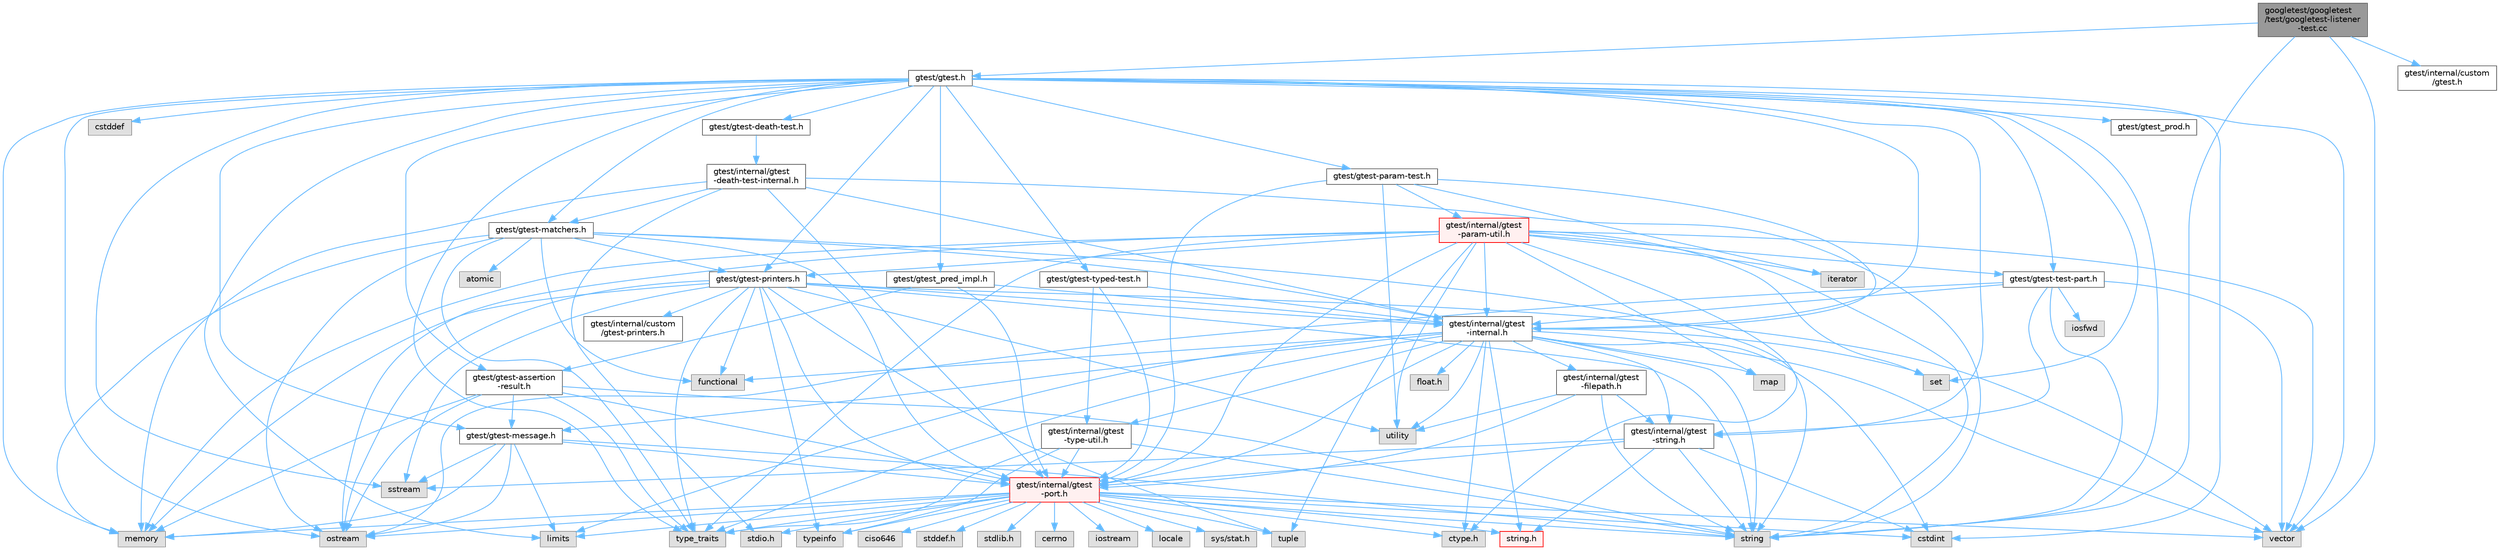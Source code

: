 digraph "googletest/googletest/test/googletest-listener-test.cc"
{
 // LATEX_PDF_SIZE
  bgcolor="transparent";
  edge [fontname=Helvetica,fontsize=10,labelfontname=Helvetica,labelfontsize=10];
  node [fontname=Helvetica,fontsize=10,shape=box,height=0.2,width=0.4];
  Node1 [id="Node000001",label="googletest/googletest\l/test/googletest-listener\l-test.cc",height=0.2,width=0.4,color="gray40", fillcolor="grey60", style="filled", fontcolor="black",tooltip=" "];
  Node1 -> Node2 [id="edge149_Node000001_Node000002",color="steelblue1",style="solid",tooltip=" "];
  Node2 [id="Node000002",label="string",height=0.2,width=0.4,color="grey60", fillcolor="#E0E0E0", style="filled",tooltip=" "];
  Node1 -> Node3 [id="edge150_Node000001_Node000003",color="steelblue1",style="solid",tooltip=" "];
  Node3 [id="Node000003",label="vector",height=0.2,width=0.4,color="grey60", fillcolor="#E0E0E0", style="filled",tooltip=" "];
  Node1 -> Node4 [id="edge151_Node000001_Node000004",color="steelblue1",style="solid",tooltip=" "];
  Node4 [id="Node000004",label="gtest/gtest.h",height=0.2,width=0.4,color="grey40", fillcolor="white", style="filled",URL="$gtest_8h.html",tooltip=" "];
  Node4 -> Node5 [id="edge152_Node000004_Node000005",color="steelblue1",style="solid",tooltip=" "];
  Node5 [id="Node000005",label="cstddef",height=0.2,width=0.4,color="grey60", fillcolor="#E0E0E0", style="filled",tooltip=" "];
  Node4 -> Node6 [id="edge153_Node000004_Node000006",color="steelblue1",style="solid",tooltip=" "];
  Node6 [id="Node000006",label="cstdint",height=0.2,width=0.4,color="grey60", fillcolor="#E0E0E0", style="filled",tooltip=" "];
  Node4 -> Node7 [id="edge154_Node000004_Node000007",color="steelblue1",style="solid",tooltip=" "];
  Node7 [id="Node000007",label="limits",height=0.2,width=0.4,color="grey60", fillcolor="#E0E0E0", style="filled",tooltip=" "];
  Node4 -> Node8 [id="edge155_Node000004_Node000008",color="steelblue1",style="solid",tooltip=" "];
  Node8 [id="Node000008",label="memory",height=0.2,width=0.4,color="grey60", fillcolor="#E0E0E0", style="filled",tooltip=" "];
  Node4 -> Node9 [id="edge156_Node000004_Node000009",color="steelblue1",style="solid",tooltip=" "];
  Node9 [id="Node000009",label="ostream",height=0.2,width=0.4,color="grey60", fillcolor="#E0E0E0", style="filled",tooltip=" "];
  Node4 -> Node10 [id="edge157_Node000004_Node000010",color="steelblue1",style="solid",tooltip=" "];
  Node10 [id="Node000010",label="set",height=0.2,width=0.4,color="grey60", fillcolor="#E0E0E0", style="filled",tooltip=" "];
  Node4 -> Node11 [id="edge158_Node000004_Node000011",color="steelblue1",style="solid",tooltip=" "];
  Node11 [id="Node000011",label="sstream",height=0.2,width=0.4,color="grey60", fillcolor="#E0E0E0", style="filled",tooltip=" "];
  Node4 -> Node2 [id="edge159_Node000004_Node000002",color="steelblue1",style="solid",tooltip=" "];
  Node4 -> Node12 [id="edge160_Node000004_Node000012",color="steelblue1",style="solid",tooltip=" "];
  Node12 [id="Node000012",label="type_traits",height=0.2,width=0.4,color="grey60", fillcolor="#E0E0E0", style="filled",tooltip=" "];
  Node4 -> Node3 [id="edge161_Node000004_Node000003",color="steelblue1",style="solid",tooltip=" "];
  Node4 -> Node13 [id="edge162_Node000004_Node000013",color="steelblue1",style="solid",tooltip=" "];
  Node13 [id="Node000013",label="gtest/gtest-assertion\l-result.h",height=0.2,width=0.4,color="grey40", fillcolor="white", style="filled",URL="$gtest-assertion-result_8h.html",tooltip=" "];
  Node13 -> Node8 [id="edge163_Node000013_Node000008",color="steelblue1",style="solid",tooltip=" "];
  Node13 -> Node9 [id="edge164_Node000013_Node000009",color="steelblue1",style="solid",tooltip=" "];
  Node13 -> Node2 [id="edge165_Node000013_Node000002",color="steelblue1",style="solid",tooltip=" "];
  Node13 -> Node12 [id="edge166_Node000013_Node000012",color="steelblue1",style="solid",tooltip=" "];
  Node13 -> Node14 [id="edge167_Node000013_Node000014",color="steelblue1",style="solid",tooltip=" "];
  Node14 [id="Node000014",label="gtest/gtest-message.h",height=0.2,width=0.4,color="grey40", fillcolor="white", style="filled",URL="$gtest-message_8h.html",tooltip=" "];
  Node14 -> Node7 [id="edge168_Node000014_Node000007",color="steelblue1",style="solid",tooltip=" "];
  Node14 -> Node8 [id="edge169_Node000014_Node000008",color="steelblue1",style="solid",tooltip=" "];
  Node14 -> Node9 [id="edge170_Node000014_Node000009",color="steelblue1",style="solid",tooltip=" "];
  Node14 -> Node11 [id="edge171_Node000014_Node000011",color="steelblue1",style="solid",tooltip=" "];
  Node14 -> Node2 [id="edge172_Node000014_Node000002",color="steelblue1",style="solid",tooltip=" "];
  Node14 -> Node15 [id="edge173_Node000014_Node000015",color="steelblue1",style="solid",tooltip=" "];
  Node15 [id="Node000015",label="gtest/internal/gtest\l-port.h",height=0.2,width=0.4,color="red", fillcolor="#FFF0F0", style="filled",URL="$gtest-port_8h.html",tooltip=" "];
  Node15 -> Node16 [id="edge174_Node000015_Node000016",color="steelblue1",style="solid",tooltip=" "];
  Node16 [id="Node000016",label="ciso646",height=0.2,width=0.4,color="grey60", fillcolor="#E0E0E0", style="filled",tooltip=" "];
  Node15 -> Node17 [id="edge175_Node000015_Node000017",color="steelblue1",style="solid",tooltip=" "];
  Node17 [id="Node000017",label="ctype.h",height=0.2,width=0.4,color="grey60", fillcolor="#E0E0E0", style="filled",tooltip=" "];
  Node15 -> Node18 [id="edge176_Node000015_Node000018",color="steelblue1",style="solid",tooltip=" "];
  Node18 [id="Node000018",label="stddef.h",height=0.2,width=0.4,color="grey60", fillcolor="#E0E0E0", style="filled",tooltip=" "];
  Node15 -> Node19 [id="edge177_Node000015_Node000019",color="steelblue1",style="solid",tooltip=" "];
  Node19 [id="Node000019",label="stdio.h",height=0.2,width=0.4,color="grey60", fillcolor="#E0E0E0", style="filled",tooltip=" "];
  Node15 -> Node20 [id="edge178_Node000015_Node000020",color="steelblue1",style="solid",tooltip=" "];
  Node20 [id="Node000020",label="stdlib.h",height=0.2,width=0.4,color="grey60", fillcolor="#E0E0E0", style="filled",tooltip=" "];
  Node15 -> Node21 [id="edge179_Node000015_Node000021",color="steelblue1",style="solid",tooltip=" "];
  Node21 [id="Node000021",label="string.h",height=0.2,width=0.4,color="red", fillcolor="#FFF0F0", style="filled",URL="$string_8h.html",tooltip=" "];
  Node15 -> Node32 [id="edge180_Node000015_Node000032",color="steelblue1",style="solid",tooltip=" "];
  Node32 [id="Node000032",label="cerrno",height=0.2,width=0.4,color="grey60", fillcolor="#E0E0E0", style="filled",tooltip=" "];
  Node15 -> Node6 [id="edge181_Node000015_Node000006",color="steelblue1",style="solid",tooltip=" "];
  Node15 -> Node33 [id="edge182_Node000015_Node000033",color="steelblue1",style="solid",tooltip=" "];
  Node33 [id="Node000033",label="iostream",height=0.2,width=0.4,color="grey60", fillcolor="#E0E0E0", style="filled",tooltip=" "];
  Node15 -> Node7 [id="edge183_Node000015_Node000007",color="steelblue1",style="solid",tooltip=" "];
  Node15 -> Node34 [id="edge184_Node000015_Node000034",color="steelblue1",style="solid",tooltip=" "];
  Node34 [id="Node000034",label="locale",height=0.2,width=0.4,color="grey60", fillcolor="#E0E0E0", style="filled",tooltip=" "];
  Node15 -> Node8 [id="edge185_Node000015_Node000008",color="steelblue1",style="solid",tooltip=" "];
  Node15 -> Node9 [id="edge186_Node000015_Node000009",color="steelblue1",style="solid",tooltip=" "];
  Node15 -> Node2 [id="edge187_Node000015_Node000002",color="steelblue1",style="solid",tooltip=" "];
  Node15 -> Node35 [id="edge188_Node000015_Node000035",color="steelblue1",style="solid",tooltip=" "];
  Node35 [id="Node000035",label="tuple",height=0.2,width=0.4,color="grey60", fillcolor="#E0E0E0", style="filled",tooltip=" "];
  Node15 -> Node12 [id="edge189_Node000015_Node000012",color="steelblue1",style="solid",tooltip=" "];
  Node15 -> Node3 [id="edge190_Node000015_Node000003",color="steelblue1",style="solid",tooltip=" "];
  Node15 -> Node36 [id="edge191_Node000015_Node000036",color="steelblue1",style="solid",tooltip=" "];
  Node36 [id="Node000036",label="sys/stat.h",height=0.2,width=0.4,color="grey60", fillcolor="#E0E0E0", style="filled",tooltip=" "];
  Node15 -> Node43 [id="edge192_Node000015_Node000043",color="steelblue1",style="solid",tooltip=" "];
  Node43 [id="Node000043",label="typeinfo",height=0.2,width=0.4,color="grey60", fillcolor="#E0E0E0", style="filled",tooltip=" "];
  Node13 -> Node15 [id="edge193_Node000013_Node000015",color="steelblue1",style="solid",tooltip=" "];
  Node4 -> Node44 [id="edge194_Node000004_Node000044",color="steelblue1",style="solid",tooltip=" "];
  Node44 [id="Node000044",label="gtest/gtest-death-test.h",height=0.2,width=0.4,color="grey40", fillcolor="white", style="filled",URL="$gtest-death-test_8h.html",tooltip=" "];
  Node44 -> Node45 [id="edge195_Node000044_Node000045",color="steelblue1",style="solid",tooltip=" "];
  Node45 [id="Node000045",label="gtest/internal/gtest\l-death-test-internal.h",height=0.2,width=0.4,color="grey40", fillcolor="white", style="filled",URL="$gtest-death-test-internal_8h.html",tooltip=" "];
  Node45 -> Node19 [id="edge196_Node000045_Node000019",color="steelblue1",style="solid",tooltip=" "];
  Node45 -> Node8 [id="edge197_Node000045_Node000008",color="steelblue1",style="solid",tooltip=" "];
  Node45 -> Node2 [id="edge198_Node000045_Node000002",color="steelblue1",style="solid",tooltip=" "];
  Node45 -> Node46 [id="edge199_Node000045_Node000046",color="steelblue1",style="solid",tooltip=" "];
  Node46 [id="Node000046",label="gtest/gtest-matchers.h",height=0.2,width=0.4,color="grey40", fillcolor="white", style="filled",URL="$gtest-matchers_8h.html",tooltip=" "];
  Node46 -> Node47 [id="edge200_Node000046_Node000047",color="steelblue1",style="solid",tooltip=" "];
  Node47 [id="Node000047",label="atomic",height=0.2,width=0.4,color="grey60", fillcolor="#E0E0E0", style="filled",tooltip=" "];
  Node46 -> Node48 [id="edge201_Node000046_Node000048",color="steelblue1",style="solid",tooltip=" "];
  Node48 [id="Node000048",label="functional",height=0.2,width=0.4,color="grey60", fillcolor="#E0E0E0", style="filled",tooltip=" "];
  Node46 -> Node8 [id="edge202_Node000046_Node000008",color="steelblue1",style="solid",tooltip=" "];
  Node46 -> Node9 [id="edge203_Node000046_Node000009",color="steelblue1",style="solid",tooltip=" "];
  Node46 -> Node2 [id="edge204_Node000046_Node000002",color="steelblue1",style="solid",tooltip=" "];
  Node46 -> Node12 [id="edge205_Node000046_Node000012",color="steelblue1",style="solid",tooltip=" "];
  Node46 -> Node49 [id="edge206_Node000046_Node000049",color="steelblue1",style="solid",tooltip=" "];
  Node49 [id="Node000049",label="gtest/gtest-printers.h",height=0.2,width=0.4,color="grey40", fillcolor="white", style="filled",URL="$gtest-printers_8h.html",tooltip=" "];
  Node49 -> Node48 [id="edge207_Node000049_Node000048",color="steelblue1",style="solid",tooltip=" "];
  Node49 -> Node8 [id="edge208_Node000049_Node000008",color="steelblue1",style="solid",tooltip=" "];
  Node49 -> Node9 [id="edge209_Node000049_Node000009",color="steelblue1",style="solid",tooltip=" "];
  Node49 -> Node11 [id="edge210_Node000049_Node000011",color="steelblue1",style="solid",tooltip=" "];
  Node49 -> Node2 [id="edge211_Node000049_Node000002",color="steelblue1",style="solid",tooltip=" "];
  Node49 -> Node35 [id="edge212_Node000049_Node000035",color="steelblue1",style="solid",tooltip=" "];
  Node49 -> Node12 [id="edge213_Node000049_Node000012",color="steelblue1",style="solid",tooltip=" "];
  Node49 -> Node43 [id="edge214_Node000049_Node000043",color="steelblue1",style="solid",tooltip=" "];
  Node49 -> Node26 [id="edge215_Node000049_Node000026",color="steelblue1",style="solid",tooltip=" "];
  Node26 [id="Node000026",label="utility",height=0.2,width=0.4,color="grey60", fillcolor="#E0E0E0", style="filled",tooltip=" "];
  Node49 -> Node3 [id="edge216_Node000049_Node000003",color="steelblue1",style="solid",tooltip=" "];
  Node49 -> Node50 [id="edge217_Node000049_Node000050",color="steelblue1",style="solid",tooltip=" "];
  Node50 [id="Node000050",label="gtest/internal/gtest\l-internal.h",height=0.2,width=0.4,color="grey40", fillcolor="white", style="filled",URL="$gtest-internal_8h.html",tooltip=" "];
  Node50 -> Node15 [id="edge218_Node000050_Node000015",color="steelblue1",style="solid",tooltip=" "];
  Node50 -> Node17 [id="edge219_Node000050_Node000017",color="steelblue1",style="solid",tooltip=" "];
  Node50 -> Node51 [id="edge220_Node000050_Node000051",color="steelblue1",style="solid",tooltip=" "];
  Node51 [id="Node000051",label="float.h",height=0.2,width=0.4,color="grey60", fillcolor="#E0E0E0", style="filled",tooltip=" "];
  Node50 -> Node21 [id="edge221_Node000050_Node000021",color="steelblue1",style="solid",tooltip=" "];
  Node50 -> Node6 [id="edge222_Node000050_Node000006",color="steelblue1",style="solid",tooltip=" "];
  Node50 -> Node48 [id="edge223_Node000050_Node000048",color="steelblue1",style="solid",tooltip=" "];
  Node50 -> Node7 [id="edge224_Node000050_Node000007",color="steelblue1",style="solid",tooltip=" "];
  Node50 -> Node52 [id="edge225_Node000050_Node000052",color="steelblue1",style="solid",tooltip=" "];
  Node52 [id="Node000052",label="map",height=0.2,width=0.4,color="grey60", fillcolor="#E0E0E0", style="filled",tooltip=" "];
  Node50 -> Node10 [id="edge226_Node000050_Node000010",color="steelblue1",style="solid",tooltip=" "];
  Node50 -> Node2 [id="edge227_Node000050_Node000002",color="steelblue1",style="solid",tooltip=" "];
  Node50 -> Node12 [id="edge228_Node000050_Node000012",color="steelblue1",style="solid",tooltip=" "];
  Node50 -> Node26 [id="edge229_Node000050_Node000026",color="steelblue1",style="solid",tooltip=" "];
  Node50 -> Node3 [id="edge230_Node000050_Node000003",color="steelblue1",style="solid",tooltip=" "];
  Node50 -> Node14 [id="edge231_Node000050_Node000014",color="steelblue1",style="solid",tooltip=" "];
  Node50 -> Node53 [id="edge232_Node000050_Node000053",color="steelblue1",style="solid",tooltip=" "];
  Node53 [id="Node000053",label="gtest/internal/gtest\l-filepath.h",height=0.2,width=0.4,color="grey40", fillcolor="white", style="filled",URL="$gtest-filepath_8h.html",tooltip=" "];
  Node53 -> Node2 [id="edge233_Node000053_Node000002",color="steelblue1",style="solid",tooltip=" "];
  Node53 -> Node26 [id="edge234_Node000053_Node000026",color="steelblue1",style="solid",tooltip=" "];
  Node53 -> Node15 [id="edge235_Node000053_Node000015",color="steelblue1",style="solid",tooltip=" "];
  Node53 -> Node54 [id="edge236_Node000053_Node000054",color="steelblue1",style="solid",tooltip=" "];
  Node54 [id="Node000054",label="gtest/internal/gtest\l-string.h",height=0.2,width=0.4,color="grey40", fillcolor="white", style="filled",URL="$gtest-string_8h.html",tooltip=" "];
  Node54 -> Node21 [id="edge237_Node000054_Node000021",color="steelblue1",style="solid",tooltip=" "];
  Node54 -> Node6 [id="edge238_Node000054_Node000006",color="steelblue1",style="solid",tooltip=" "];
  Node54 -> Node11 [id="edge239_Node000054_Node000011",color="steelblue1",style="solid",tooltip=" "];
  Node54 -> Node2 [id="edge240_Node000054_Node000002",color="steelblue1",style="solid",tooltip=" "];
  Node54 -> Node15 [id="edge241_Node000054_Node000015",color="steelblue1",style="solid",tooltip=" "];
  Node50 -> Node54 [id="edge242_Node000050_Node000054",color="steelblue1",style="solid",tooltip=" "];
  Node50 -> Node55 [id="edge243_Node000050_Node000055",color="steelblue1",style="solid",tooltip=" "];
  Node55 [id="Node000055",label="gtest/internal/gtest\l-type-util.h",height=0.2,width=0.4,color="grey40", fillcolor="white", style="filled",URL="$gtest-type-util_8h.html",tooltip=" "];
  Node55 -> Node2 [id="edge244_Node000055_Node000002",color="steelblue1",style="solid",tooltip=" "];
  Node55 -> Node12 [id="edge245_Node000055_Node000012",color="steelblue1",style="solid",tooltip=" "];
  Node55 -> Node43 [id="edge246_Node000055_Node000043",color="steelblue1",style="solid",tooltip=" "];
  Node55 -> Node15 [id="edge247_Node000055_Node000015",color="steelblue1",style="solid",tooltip=" "];
  Node49 -> Node15 [id="edge248_Node000049_Node000015",color="steelblue1",style="solid",tooltip=" "];
  Node49 -> Node56 [id="edge249_Node000049_Node000056",color="steelblue1",style="solid",tooltip=" "];
  Node56 [id="Node000056",label="gtest/internal/custom\l/gtest-printers.h",height=0.2,width=0.4,color="grey40", fillcolor="white", style="filled",URL="$internal_2custom_2gtest-printers_8h.html",tooltip=" "];
  Node46 -> Node50 [id="edge250_Node000046_Node000050",color="steelblue1",style="solid",tooltip=" "];
  Node46 -> Node15 [id="edge251_Node000046_Node000015",color="steelblue1",style="solid",tooltip=" "];
  Node45 -> Node50 [id="edge252_Node000045_Node000050",color="steelblue1",style="solid",tooltip=" "];
  Node45 -> Node15 [id="edge253_Node000045_Node000015",color="steelblue1",style="solid",tooltip=" "];
  Node4 -> Node46 [id="edge254_Node000004_Node000046",color="steelblue1",style="solid",tooltip=" "];
  Node4 -> Node14 [id="edge255_Node000004_Node000014",color="steelblue1",style="solid",tooltip=" "];
  Node4 -> Node57 [id="edge256_Node000004_Node000057",color="steelblue1",style="solid",tooltip=" "];
  Node57 [id="Node000057",label="gtest/gtest-param-test.h",height=0.2,width=0.4,color="grey40", fillcolor="white", style="filled",URL="$gtest-param-test_8h.html",tooltip=" "];
  Node57 -> Node28 [id="edge257_Node000057_Node000028",color="steelblue1",style="solid",tooltip=" "];
  Node28 [id="Node000028",label="iterator",height=0.2,width=0.4,color="grey60", fillcolor="#E0E0E0", style="filled",tooltip=" "];
  Node57 -> Node26 [id="edge258_Node000057_Node000026",color="steelblue1",style="solid",tooltip=" "];
  Node57 -> Node50 [id="edge259_Node000057_Node000050",color="steelblue1",style="solid",tooltip=" "];
  Node57 -> Node58 [id="edge260_Node000057_Node000058",color="steelblue1",style="solid",tooltip=" "];
  Node58 [id="Node000058",label="gtest/internal/gtest\l-param-util.h",height=0.2,width=0.4,color="red", fillcolor="#FFF0F0", style="filled",URL="$gtest-param-util_8h.html",tooltip=" "];
  Node58 -> Node17 [id="edge261_Node000058_Node000017",color="steelblue1",style="solid",tooltip=" "];
  Node58 -> Node28 [id="edge262_Node000058_Node000028",color="steelblue1",style="solid",tooltip=" "];
  Node58 -> Node52 [id="edge263_Node000058_Node000052",color="steelblue1",style="solid",tooltip=" "];
  Node58 -> Node8 [id="edge264_Node000058_Node000008",color="steelblue1",style="solid",tooltip=" "];
  Node58 -> Node9 [id="edge265_Node000058_Node000009",color="steelblue1",style="solid",tooltip=" "];
  Node58 -> Node10 [id="edge266_Node000058_Node000010",color="steelblue1",style="solid",tooltip=" "];
  Node58 -> Node2 [id="edge267_Node000058_Node000002",color="steelblue1",style="solid",tooltip=" "];
  Node58 -> Node35 [id="edge268_Node000058_Node000035",color="steelblue1",style="solid",tooltip=" "];
  Node58 -> Node12 [id="edge269_Node000058_Node000012",color="steelblue1",style="solid",tooltip=" "];
  Node58 -> Node26 [id="edge270_Node000058_Node000026",color="steelblue1",style="solid",tooltip=" "];
  Node58 -> Node3 [id="edge271_Node000058_Node000003",color="steelblue1",style="solid",tooltip=" "];
  Node58 -> Node49 [id="edge272_Node000058_Node000049",color="steelblue1",style="solid",tooltip=" "];
  Node58 -> Node61 [id="edge273_Node000058_Node000061",color="steelblue1",style="solid",tooltip=" "];
  Node61 [id="Node000061",label="gtest/gtest-test-part.h",height=0.2,width=0.4,color="grey40", fillcolor="white", style="filled",URL="$gtest-test-part_8h.html",tooltip=" "];
  Node61 -> Node62 [id="edge274_Node000061_Node000062",color="steelblue1",style="solid",tooltip=" "];
  Node62 [id="Node000062",label="iosfwd",height=0.2,width=0.4,color="grey60", fillcolor="#E0E0E0", style="filled",tooltip=" "];
  Node61 -> Node9 [id="edge275_Node000061_Node000009",color="steelblue1",style="solid",tooltip=" "];
  Node61 -> Node2 [id="edge276_Node000061_Node000002",color="steelblue1",style="solid",tooltip=" "];
  Node61 -> Node3 [id="edge277_Node000061_Node000003",color="steelblue1",style="solid",tooltip=" "];
  Node61 -> Node50 [id="edge278_Node000061_Node000050",color="steelblue1",style="solid",tooltip=" "];
  Node61 -> Node54 [id="edge279_Node000061_Node000054",color="steelblue1",style="solid",tooltip=" "];
  Node58 -> Node50 [id="edge280_Node000058_Node000050",color="steelblue1",style="solid",tooltip=" "];
  Node58 -> Node15 [id="edge281_Node000058_Node000015",color="steelblue1",style="solid",tooltip=" "];
  Node57 -> Node15 [id="edge282_Node000057_Node000015",color="steelblue1",style="solid",tooltip=" "];
  Node4 -> Node49 [id="edge283_Node000004_Node000049",color="steelblue1",style="solid",tooltip=" "];
  Node4 -> Node61 [id="edge284_Node000004_Node000061",color="steelblue1",style="solid",tooltip=" "];
  Node4 -> Node63 [id="edge285_Node000004_Node000063",color="steelblue1",style="solid",tooltip=" "];
  Node63 [id="Node000063",label="gtest/gtest-typed-test.h",height=0.2,width=0.4,color="grey40", fillcolor="white", style="filled",URL="$gtest-typed-test_8h.html",tooltip=" "];
  Node63 -> Node50 [id="edge286_Node000063_Node000050",color="steelblue1",style="solid",tooltip=" "];
  Node63 -> Node15 [id="edge287_Node000063_Node000015",color="steelblue1",style="solid",tooltip=" "];
  Node63 -> Node55 [id="edge288_Node000063_Node000055",color="steelblue1",style="solid",tooltip=" "];
  Node4 -> Node64 [id="edge289_Node000004_Node000064",color="steelblue1",style="solid",tooltip=" "];
  Node64 [id="Node000064",label="gtest/gtest_pred_impl.h",height=0.2,width=0.4,color="grey40", fillcolor="white", style="filled",URL="$gtest__pred__impl_8h.html",tooltip=" "];
  Node64 -> Node13 [id="edge290_Node000064_Node000013",color="steelblue1",style="solid",tooltip=" "];
  Node64 -> Node50 [id="edge291_Node000064_Node000050",color="steelblue1",style="solid",tooltip=" "];
  Node64 -> Node15 [id="edge292_Node000064_Node000015",color="steelblue1",style="solid",tooltip=" "];
  Node4 -> Node65 [id="edge293_Node000004_Node000065",color="steelblue1",style="solid",tooltip=" "];
  Node65 [id="Node000065",label="gtest/gtest_prod.h",height=0.2,width=0.4,color="grey40", fillcolor="white", style="filled",URL="$gtest__prod_8h.html",tooltip=" "];
  Node4 -> Node50 [id="edge294_Node000004_Node000050",color="steelblue1",style="solid",tooltip=" "];
  Node4 -> Node54 [id="edge295_Node000004_Node000054",color="steelblue1",style="solid",tooltip=" "];
  Node1 -> Node66 [id="edge296_Node000001_Node000066",color="steelblue1",style="solid",tooltip=" "];
  Node66 [id="Node000066",label="gtest/internal/custom\l/gtest.h",height=0.2,width=0.4,color="grey40", fillcolor="white", style="filled",URL="$internal_2custom_2gtest_8h.html",tooltip=" "];
}
